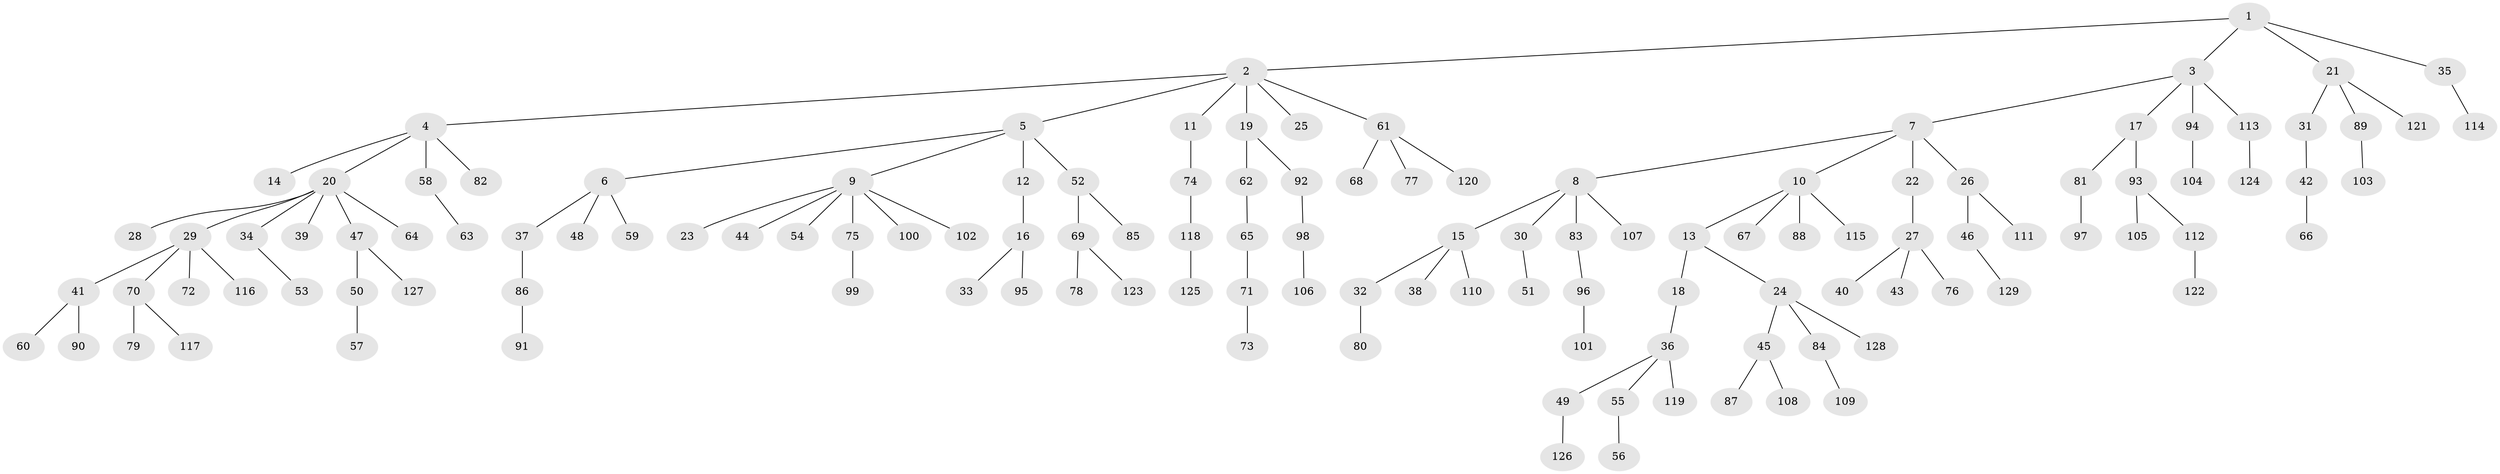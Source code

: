 // coarse degree distribution, {9: 0.011904761904761904, 8: 0.011904761904761904, 4: 0.08333333333333333, 6: 0.03571428571428571, 2: 0.20238095238095238, 3: 0.08333333333333333, 1: 0.5714285714285714}
// Generated by graph-tools (version 1.1) at 2025/42/03/06/25 10:42:06]
// undirected, 129 vertices, 128 edges
graph export_dot {
graph [start="1"]
  node [color=gray90,style=filled];
  1;
  2;
  3;
  4;
  5;
  6;
  7;
  8;
  9;
  10;
  11;
  12;
  13;
  14;
  15;
  16;
  17;
  18;
  19;
  20;
  21;
  22;
  23;
  24;
  25;
  26;
  27;
  28;
  29;
  30;
  31;
  32;
  33;
  34;
  35;
  36;
  37;
  38;
  39;
  40;
  41;
  42;
  43;
  44;
  45;
  46;
  47;
  48;
  49;
  50;
  51;
  52;
  53;
  54;
  55;
  56;
  57;
  58;
  59;
  60;
  61;
  62;
  63;
  64;
  65;
  66;
  67;
  68;
  69;
  70;
  71;
  72;
  73;
  74;
  75;
  76;
  77;
  78;
  79;
  80;
  81;
  82;
  83;
  84;
  85;
  86;
  87;
  88;
  89;
  90;
  91;
  92;
  93;
  94;
  95;
  96;
  97;
  98;
  99;
  100;
  101;
  102;
  103;
  104;
  105;
  106;
  107;
  108;
  109;
  110;
  111;
  112;
  113;
  114;
  115;
  116;
  117;
  118;
  119;
  120;
  121;
  122;
  123;
  124;
  125;
  126;
  127;
  128;
  129;
  1 -- 2;
  1 -- 3;
  1 -- 21;
  1 -- 35;
  2 -- 4;
  2 -- 5;
  2 -- 11;
  2 -- 19;
  2 -- 25;
  2 -- 61;
  3 -- 7;
  3 -- 17;
  3 -- 94;
  3 -- 113;
  4 -- 14;
  4 -- 20;
  4 -- 58;
  4 -- 82;
  5 -- 6;
  5 -- 9;
  5 -- 12;
  5 -- 52;
  6 -- 37;
  6 -- 48;
  6 -- 59;
  7 -- 8;
  7 -- 10;
  7 -- 22;
  7 -- 26;
  8 -- 15;
  8 -- 30;
  8 -- 83;
  8 -- 107;
  9 -- 23;
  9 -- 44;
  9 -- 54;
  9 -- 75;
  9 -- 100;
  9 -- 102;
  10 -- 13;
  10 -- 67;
  10 -- 88;
  10 -- 115;
  11 -- 74;
  12 -- 16;
  13 -- 18;
  13 -- 24;
  15 -- 32;
  15 -- 38;
  15 -- 110;
  16 -- 33;
  16 -- 95;
  17 -- 81;
  17 -- 93;
  18 -- 36;
  19 -- 62;
  19 -- 92;
  20 -- 28;
  20 -- 29;
  20 -- 34;
  20 -- 39;
  20 -- 47;
  20 -- 64;
  21 -- 31;
  21 -- 89;
  21 -- 121;
  22 -- 27;
  24 -- 45;
  24 -- 84;
  24 -- 128;
  26 -- 46;
  26 -- 111;
  27 -- 40;
  27 -- 43;
  27 -- 76;
  29 -- 41;
  29 -- 70;
  29 -- 72;
  29 -- 116;
  30 -- 51;
  31 -- 42;
  32 -- 80;
  34 -- 53;
  35 -- 114;
  36 -- 49;
  36 -- 55;
  36 -- 119;
  37 -- 86;
  41 -- 60;
  41 -- 90;
  42 -- 66;
  45 -- 87;
  45 -- 108;
  46 -- 129;
  47 -- 50;
  47 -- 127;
  49 -- 126;
  50 -- 57;
  52 -- 69;
  52 -- 85;
  55 -- 56;
  58 -- 63;
  61 -- 68;
  61 -- 77;
  61 -- 120;
  62 -- 65;
  65 -- 71;
  69 -- 78;
  69 -- 123;
  70 -- 79;
  70 -- 117;
  71 -- 73;
  74 -- 118;
  75 -- 99;
  81 -- 97;
  83 -- 96;
  84 -- 109;
  86 -- 91;
  89 -- 103;
  92 -- 98;
  93 -- 105;
  93 -- 112;
  94 -- 104;
  96 -- 101;
  98 -- 106;
  112 -- 122;
  113 -- 124;
  118 -- 125;
}
